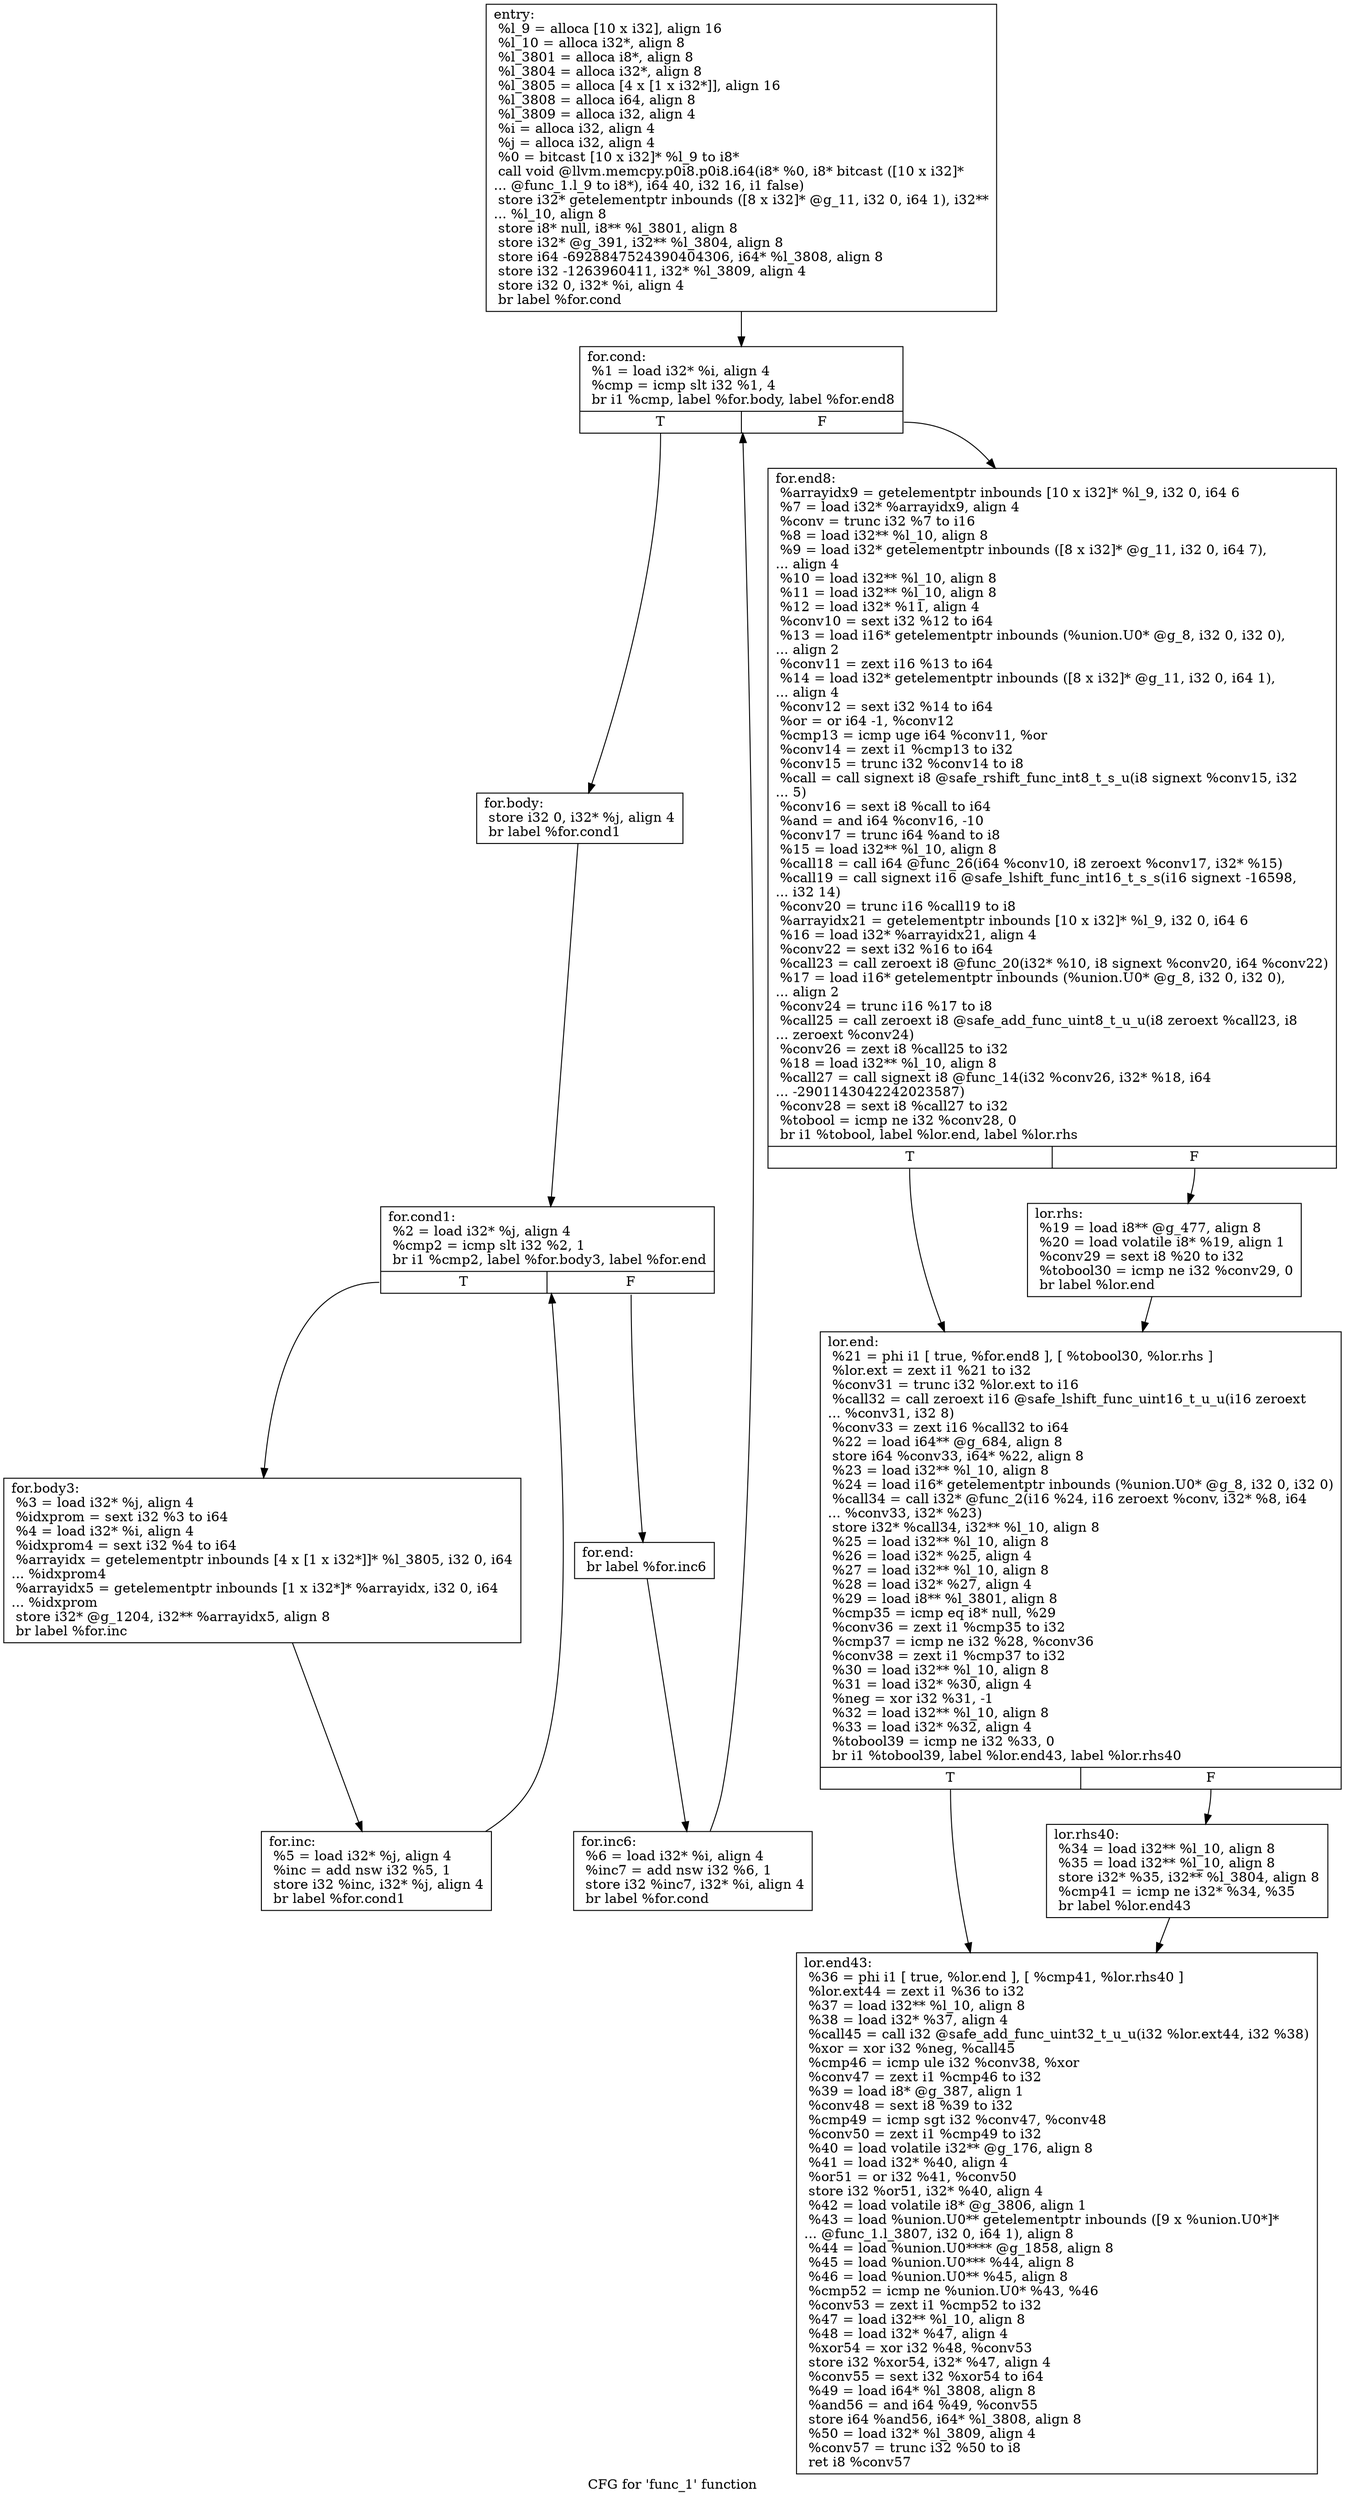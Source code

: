 digraph "CFG for 'func_1' function" {
	label="CFG for 'func_1' function";

	Node0xb7ceb40 [shape=record,label="{entry:\l  %l_9 = alloca [10 x i32], align 16\l  %l_10 = alloca i32*, align 8\l  %l_3801 = alloca i8*, align 8\l  %l_3804 = alloca i32*, align 8\l  %l_3805 = alloca [4 x [1 x i32*]], align 16\l  %l_3808 = alloca i64, align 8\l  %l_3809 = alloca i32, align 4\l  %i = alloca i32, align 4\l  %j = alloca i32, align 4\l  %0 = bitcast [10 x i32]* %l_9 to i8*\l  call void @llvm.memcpy.p0i8.p0i8.i64(i8* %0, i8* bitcast ([10 x i32]*\l... @func_1.l_9 to i8*), i64 40, i32 16, i1 false)\l  store i32* getelementptr inbounds ([8 x i32]* @g_11, i32 0, i64 1), i32**\l... %l_10, align 8\l  store i8* null, i8** %l_3801, align 8\l  store i32* @g_391, i32** %l_3804, align 8\l  store i64 -6928847524390404306, i64* %l_3808, align 8\l  store i32 -1263960411, i32* %l_3809, align 4\l  store i32 0, i32* %i, align 4\l  br label %for.cond\l}"];
	Node0xb7ceb40 -> Node0xb7ceb70;
	Node0xb7ceb70 [shape=record,label="{for.cond:                                         \l  %1 = load i32* %i, align 4\l  %cmp = icmp slt i32 %1, 4\l  br i1 %cmp, label %for.body, label %for.end8\l|{<s0>T|<s1>F}}"];
	Node0xb7ceb70:s0 -> Node0xb7ceba0;
	Node0xb7ceb70:s1 -> Node0xb7cef50;
	Node0xb7ceba0 [shape=record,label="{for.body:                                         \l  store i32 0, i32* %j, align 4\l  br label %for.cond1\l}"];
	Node0xb7ceba0 -> Node0xb7cebd0;
	Node0xb7cebd0 [shape=record,label="{for.cond1:                                        \l  %2 = load i32* %j, align 4\l  %cmp2 = icmp slt i32 %2, 1\l  br i1 %cmp2, label %for.body3, label %for.end\l|{<s0>T|<s1>F}}"];
	Node0xb7cebd0:s0 -> Node0xb7cee90;
	Node0xb7cebd0:s1 -> Node0xb7ceef0;
	Node0xb7cee90 [shape=record,label="{for.body3:                                        \l  %3 = load i32* %j, align 4\l  %idxprom = sext i32 %3 to i64\l  %4 = load i32* %i, align 4\l  %idxprom4 = sext i32 %4 to i64\l  %arrayidx = getelementptr inbounds [4 x [1 x i32*]]* %l_3805, i32 0, i64\l... %idxprom4\l  %arrayidx5 = getelementptr inbounds [1 x i32*]* %arrayidx, i32 0, i64\l... %idxprom\l  store i32* @g_1204, i32** %arrayidx5, align 8\l  br label %for.inc\l}"];
	Node0xb7cee90 -> Node0xb7ceec0;
	Node0xb7ceec0 [shape=record,label="{for.inc:                                          \l  %5 = load i32* %j, align 4\l  %inc = add nsw i32 %5, 1\l  store i32 %inc, i32* %j, align 4\l  br label %for.cond1\l}"];
	Node0xb7ceec0 -> Node0xb7cebd0;
	Node0xb7ceef0 [shape=record,label="{for.end:                                          \l  br label %for.inc6\l}"];
	Node0xb7ceef0 -> Node0xb7cef20;
	Node0xb7cef20 [shape=record,label="{for.inc6:                                         \l  %6 = load i32* %i, align 4\l  %inc7 = add nsw i32 %6, 1\l  store i32 %inc7, i32* %i, align 4\l  br label %for.cond\l}"];
	Node0xb7cef20 -> Node0xb7ceb70;
	Node0xb7cef50 [shape=record,label="{for.end8:                                         \l  %arrayidx9 = getelementptr inbounds [10 x i32]* %l_9, i32 0, i64 6\l  %7 = load i32* %arrayidx9, align 4\l  %conv = trunc i32 %7 to i16\l  %8 = load i32** %l_10, align 8\l  %9 = load i32* getelementptr inbounds ([8 x i32]* @g_11, i32 0, i64 7),\l... align 4\l  %10 = load i32** %l_10, align 8\l  %11 = load i32** %l_10, align 8\l  %12 = load i32* %11, align 4\l  %conv10 = sext i32 %12 to i64\l  %13 = load i16* getelementptr inbounds (%union.U0* @g_8, i32 0, i32 0),\l... align 2\l  %conv11 = zext i16 %13 to i64\l  %14 = load i32* getelementptr inbounds ([8 x i32]* @g_11, i32 0, i64 1),\l... align 4\l  %conv12 = sext i32 %14 to i64\l  %or = or i64 -1, %conv12\l  %cmp13 = icmp uge i64 %conv11, %or\l  %conv14 = zext i1 %cmp13 to i32\l  %conv15 = trunc i32 %conv14 to i8\l  %call = call signext i8 @safe_rshift_func_int8_t_s_u(i8 signext %conv15, i32\l... 5)\l  %conv16 = sext i8 %call to i64\l  %and = and i64 %conv16, -10\l  %conv17 = trunc i64 %and to i8\l  %15 = load i32** %l_10, align 8\l  %call18 = call i64 @func_26(i64 %conv10, i8 zeroext %conv17, i32* %15)\l  %call19 = call signext i16 @safe_lshift_func_int16_t_s_s(i16 signext -16598,\l... i32 14)\l  %conv20 = trunc i16 %call19 to i8\l  %arrayidx21 = getelementptr inbounds [10 x i32]* %l_9, i32 0, i64 6\l  %16 = load i32* %arrayidx21, align 4\l  %conv22 = sext i32 %16 to i64\l  %call23 = call zeroext i8 @func_20(i32* %10, i8 signext %conv20, i64 %conv22)\l  %17 = load i16* getelementptr inbounds (%union.U0* @g_8, i32 0, i32 0),\l... align 2\l  %conv24 = trunc i16 %17 to i8\l  %call25 = call zeroext i8 @safe_add_func_uint8_t_u_u(i8 zeroext %call23, i8\l... zeroext %conv24)\l  %conv26 = zext i8 %call25 to i32\l  %18 = load i32** %l_10, align 8\l  %call27 = call signext i8 @func_14(i32 %conv26, i32* %18, i64\l... -2901143042242023587)\l  %conv28 = sext i8 %call27 to i32\l  %tobool = icmp ne i32 %conv28, 0\l  br i1 %tobool, label %lor.end, label %lor.rhs\l|{<s0>T|<s1>F}}"];
	Node0xb7cef50:s0 -> Node0xb7cefb0;
	Node0xb7cef50:s1 -> Node0xb7cef80;
	Node0xb7cef80 [shape=record,label="{lor.rhs:                                          \l  %19 = load i8** @g_477, align 8\l  %20 = load volatile i8* %19, align 1\l  %conv29 = sext i8 %20 to i32\l  %tobool30 = icmp ne i32 %conv29, 0\l  br label %lor.end\l}"];
	Node0xb7cef80 -> Node0xb7cefb0;
	Node0xb7cefb0 [shape=record,label="{lor.end:                                          \l  %21 = phi i1 [ true, %for.end8 ], [ %tobool30, %lor.rhs ]\l  %lor.ext = zext i1 %21 to i32\l  %conv31 = trunc i32 %lor.ext to i16\l  %call32 = call zeroext i16 @safe_lshift_func_uint16_t_u_u(i16 zeroext\l... %conv31, i32 8)\l  %conv33 = zext i16 %call32 to i64\l  %22 = load i64** @g_684, align 8\l  store i64 %conv33, i64* %22, align 8\l  %23 = load i32** %l_10, align 8\l  %24 = load i16* getelementptr inbounds (%union.U0* @g_8, i32 0, i32 0)\l  %call34 = call i32* @func_2(i16 %24, i16 zeroext %conv, i32* %8, i64\l... %conv33, i32* %23)\l  store i32* %call34, i32** %l_10, align 8\l  %25 = load i32** %l_10, align 8\l  %26 = load i32* %25, align 4\l  %27 = load i32** %l_10, align 8\l  %28 = load i32* %27, align 4\l  %29 = load i8** %l_3801, align 8\l  %cmp35 = icmp eq i8* null, %29\l  %conv36 = zext i1 %cmp35 to i32\l  %cmp37 = icmp ne i32 %28, %conv36\l  %conv38 = zext i1 %cmp37 to i32\l  %30 = load i32** %l_10, align 8\l  %31 = load i32* %30, align 4\l  %neg = xor i32 %31, -1\l  %32 = load i32** %l_10, align 8\l  %33 = load i32* %32, align 4\l  %tobool39 = icmp ne i32 %33, 0\l  br i1 %tobool39, label %lor.end43, label %lor.rhs40\l|{<s0>T|<s1>F}}"];
	Node0xb7cefb0:s0 -> Node0xb7cf010;
	Node0xb7cefb0:s1 -> Node0xb7cefe0;
	Node0xb7cefe0 [shape=record,label="{lor.rhs40:                                        \l  %34 = load i32** %l_10, align 8\l  %35 = load i32** %l_10, align 8\l  store i32* %35, i32** %l_3804, align 8\l  %cmp41 = icmp ne i32* %34, %35\l  br label %lor.end43\l}"];
	Node0xb7cefe0 -> Node0xb7cf010;
	Node0xb7cf010 [shape=record,label="{lor.end43:                                        \l  %36 = phi i1 [ true, %lor.end ], [ %cmp41, %lor.rhs40 ]\l  %lor.ext44 = zext i1 %36 to i32\l  %37 = load i32** %l_10, align 8\l  %38 = load i32* %37, align 4\l  %call45 = call i32 @safe_add_func_uint32_t_u_u(i32 %lor.ext44, i32 %38)\l  %xor = xor i32 %neg, %call45\l  %cmp46 = icmp ule i32 %conv38, %xor\l  %conv47 = zext i1 %cmp46 to i32\l  %39 = load i8* @g_387, align 1\l  %conv48 = sext i8 %39 to i32\l  %cmp49 = icmp sgt i32 %conv47, %conv48\l  %conv50 = zext i1 %cmp49 to i32\l  %40 = load volatile i32** @g_176, align 8\l  %41 = load i32* %40, align 4\l  %or51 = or i32 %41, %conv50\l  store i32 %or51, i32* %40, align 4\l  %42 = load volatile i8* @g_3806, align 1\l  %43 = load %union.U0** getelementptr inbounds ([9 x %union.U0*]*\l... @func_1.l_3807, i32 0, i64 1), align 8\l  %44 = load %union.U0**** @g_1858, align 8\l  %45 = load %union.U0*** %44, align 8\l  %46 = load %union.U0** %45, align 8\l  %cmp52 = icmp ne %union.U0* %43, %46\l  %conv53 = zext i1 %cmp52 to i32\l  %47 = load i32** %l_10, align 8\l  %48 = load i32* %47, align 4\l  %xor54 = xor i32 %48, %conv53\l  store i32 %xor54, i32* %47, align 4\l  %conv55 = sext i32 %xor54 to i64\l  %49 = load i64* %l_3808, align 8\l  %and56 = and i64 %49, %conv55\l  store i64 %and56, i64* %l_3808, align 8\l  %50 = load i32* %l_3809, align 4\l  %conv57 = trunc i32 %50 to i8\l  ret i8 %conv57\l}"];
}
